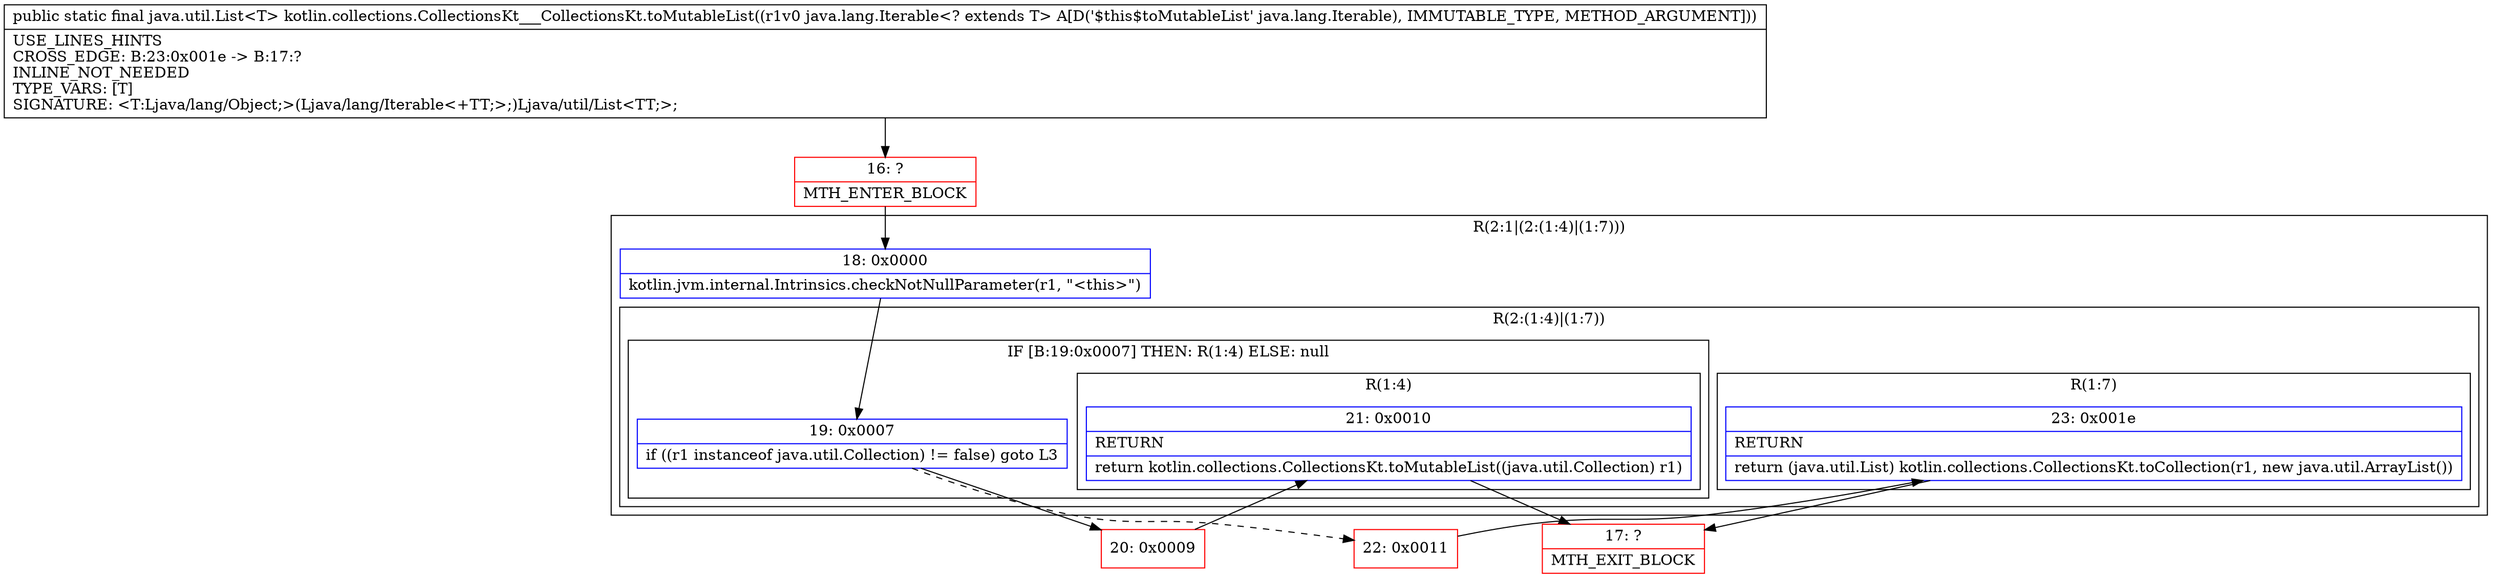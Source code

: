 digraph "CFG forkotlin.collections.CollectionsKt___CollectionsKt.toMutableList(Ljava\/lang\/Iterable;)Ljava\/util\/List;" {
subgraph cluster_Region_270977133 {
label = "R(2:1|(2:(1:4)|(1:7)))";
node [shape=record,color=blue];
Node_18 [shape=record,label="{18\:\ 0x0000|kotlin.jvm.internal.Intrinsics.checkNotNullParameter(r1, \"\<this\>\")\l}"];
subgraph cluster_Region_1243888148 {
label = "R(2:(1:4)|(1:7))";
node [shape=record,color=blue];
subgraph cluster_IfRegion_1884933334 {
label = "IF [B:19:0x0007] THEN: R(1:4) ELSE: null";
node [shape=record,color=blue];
Node_19 [shape=record,label="{19\:\ 0x0007|if ((r1 instanceof java.util.Collection) != false) goto L3\l}"];
subgraph cluster_Region_1293186071 {
label = "R(1:4)";
node [shape=record,color=blue];
Node_21 [shape=record,label="{21\:\ 0x0010|RETURN\l|return kotlin.collections.CollectionsKt.toMutableList((java.util.Collection) r1)\l}"];
}
}
subgraph cluster_Region_1800906872 {
label = "R(1:7)";
node [shape=record,color=blue];
Node_23 [shape=record,label="{23\:\ 0x001e|RETURN\l|return (java.util.List) kotlin.collections.CollectionsKt.toCollection(r1, new java.util.ArrayList())\l}"];
}
}
}
Node_16 [shape=record,color=red,label="{16\:\ ?|MTH_ENTER_BLOCK\l}"];
Node_20 [shape=record,color=red,label="{20\:\ 0x0009}"];
Node_17 [shape=record,color=red,label="{17\:\ ?|MTH_EXIT_BLOCK\l}"];
Node_22 [shape=record,color=red,label="{22\:\ 0x0011}"];
MethodNode[shape=record,label="{public static final java.util.List\<T\> kotlin.collections.CollectionsKt___CollectionsKt.toMutableList((r1v0 java.lang.Iterable\<? extends T\> A[D('$this$toMutableList' java.lang.Iterable), IMMUTABLE_TYPE, METHOD_ARGUMENT]))  | USE_LINES_HINTS\lCROSS_EDGE: B:23:0x001e \-\> B:17:?\lINLINE_NOT_NEEDED\lTYPE_VARS: [T]\lSIGNATURE: \<T:Ljava\/lang\/Object;\>(Ljava\/lang\/Iterable\<+TT;\>;)Ljava\/util\/List\<TT;\>;\l}"];
MethodNode -> Node_16;Node_18 -> Node_19;
Node_19 -> Node_20;
Node_19 -> Node_22[style=dashed];
Node_21 -> Node_17;
Node_23 -> Node_17;
Node_16 -> Node_18;
Node_20 -> Node_21;
Node_22 -> Node_23;
}

